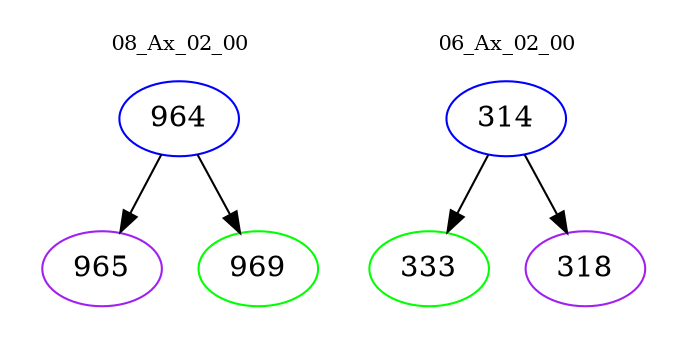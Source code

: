 digraph{
subgraph cluster_0 {
color = white
label = "08_Ax_02_00";
fontsize=10;
T0_964 [label="964", color="blue"]
T0_964 -> T0_965 [color="black"]
T0_965 [label="965", color="purple"]
T0_964 -> T0_969 [color="black"]
T0_969 [label="969", color="green"]
}
subgraph cluster_1 {
color = white
label = "06_Ax_02_00";
fontsize=10;
T1_314 [label="314", color="blue"]
T1_314 -> T1_333 [color="black"]
T1_333 [label="333", color="green"]
T1_314 -> T1_318 [color="black"]
T1_318 [label="318", color="purple"]
}
}

